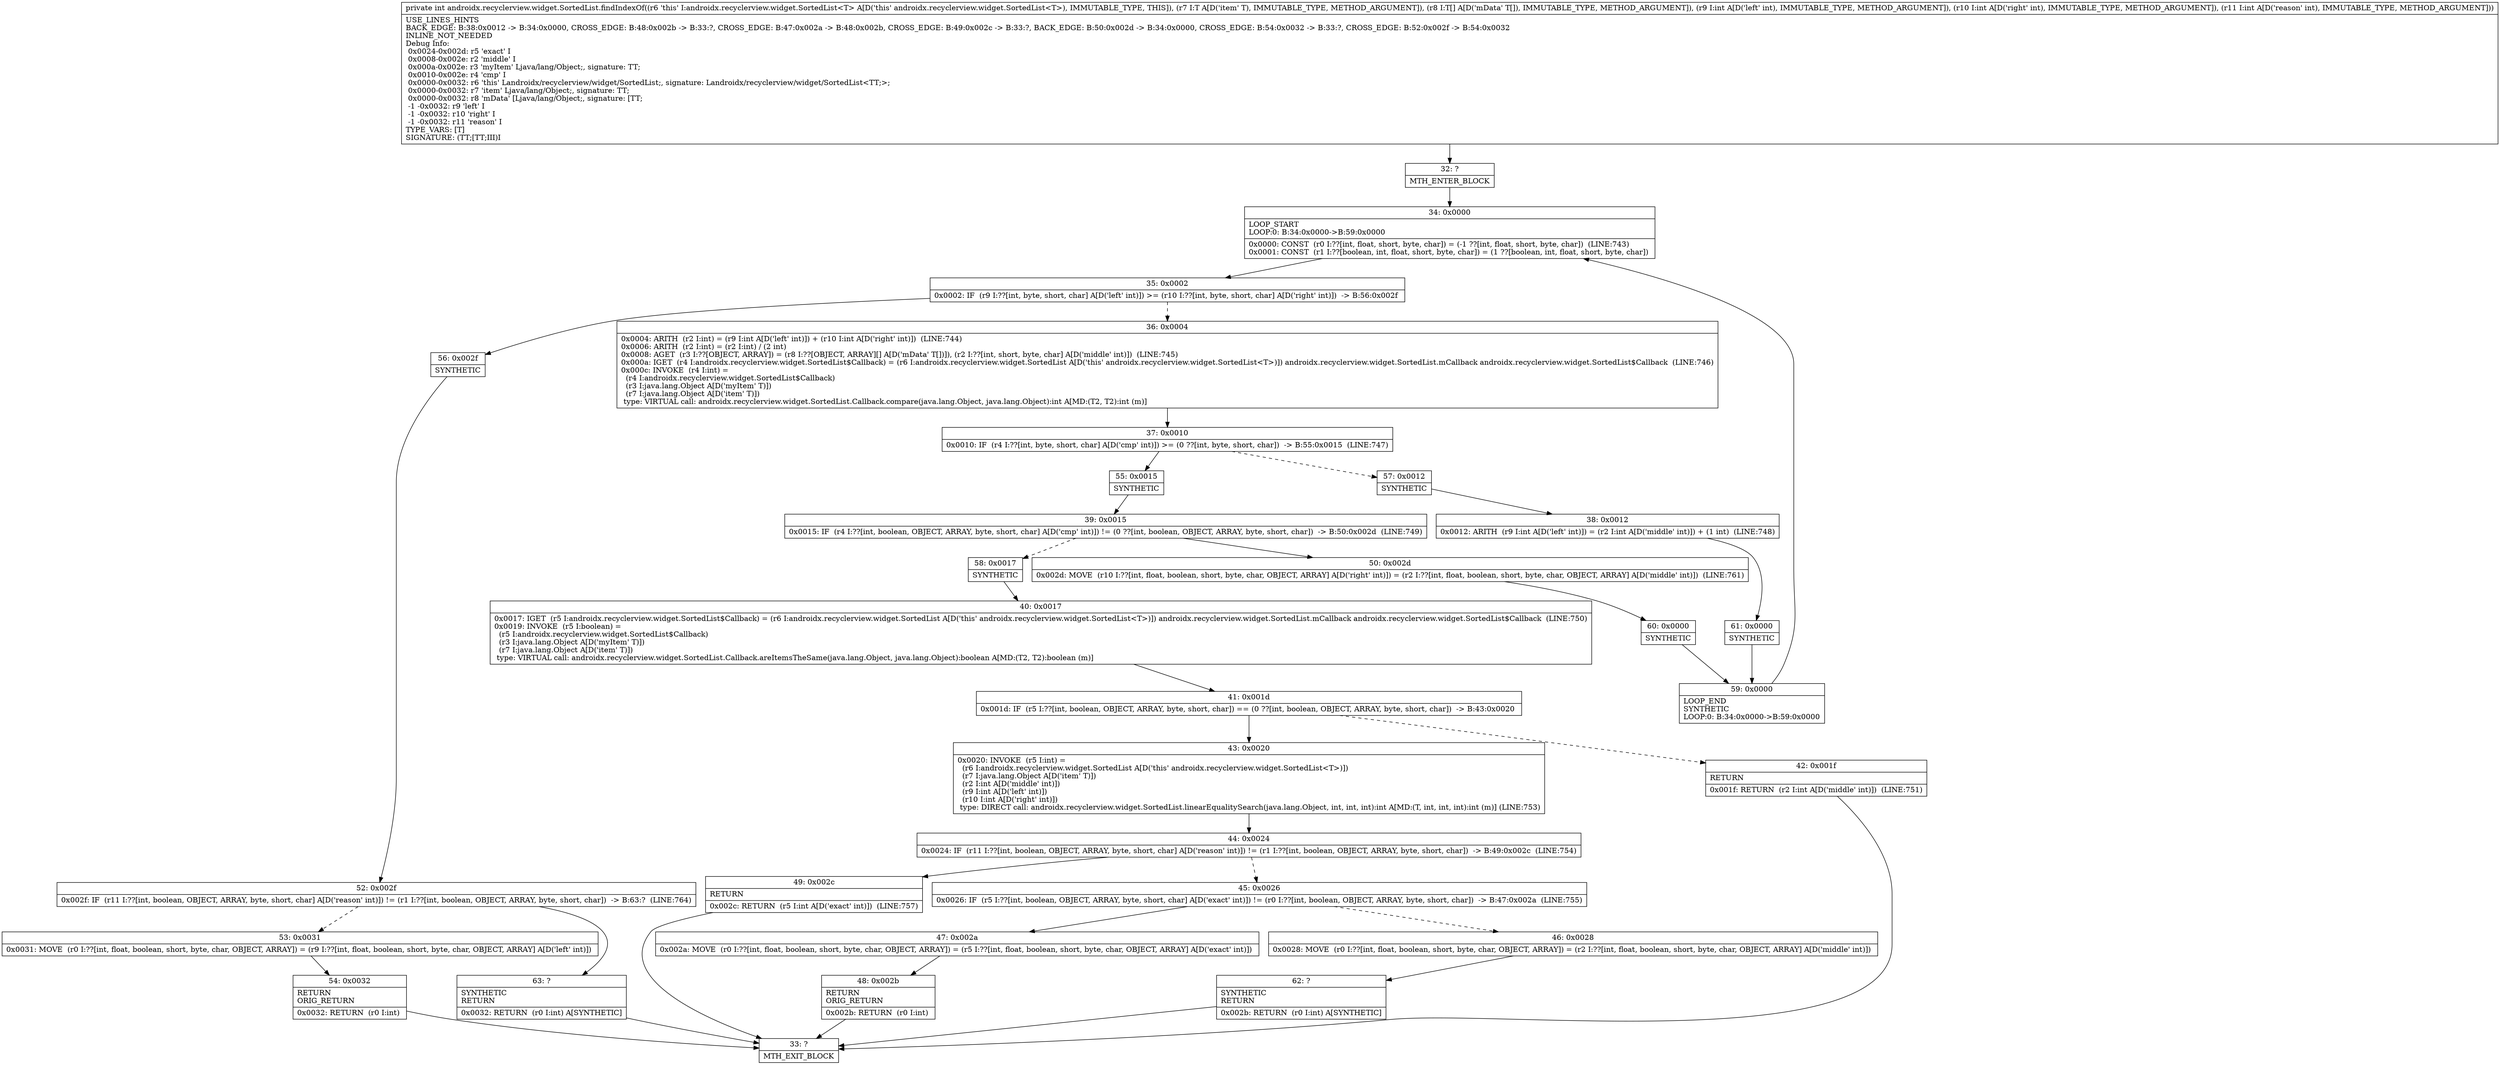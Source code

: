 digraph "CFG forandroidx.recyclerview.widget.SortedList.findIndexOf(Ljava\/lang\/Object;[Ljava\/lang\/Object;III)I" {
Node_32 [shape=record,label="{32\:\ ?|MTH_ENTER_BLOCK\l}"];
Node_34 [shape=record,label="{34\:\ 0x0000|LOOP_START\lLOOP:0: B:34:0x0000\-\>B:59:0x0000\l|0x0000: CONST  (r0 I:??[int, float, short, byte, char]) = (\-1 ??[int, float, short, byte, char])  (LINE:743)\l0x0001: CONST  (r1 I:??[boolean, int, float, short, byte, char]) = (1 ??[boolean, int, float, short, byte, char]) \l}"];
Node_35 [shape=record,label="{35\:\ 0x0002|0x0002: IF  (r9 I:??[int, byte, short, char] A[D('left' int)]) \>= (r10 I:??[int, byte, short, char] A[D('right' int)])  \-\> B:56:0x002f \l}"];
Node_36 [shape=record,label="{36\:\ 0x0004|0x0004: ARITH  (r2 I:int) = (r9 I:int A[D('left' int)]) + (r10 I:int A[D('right' int)])  (LINE:744)\l0x0006: ARITH  (r2 I:int) = (r2 I:int) \/ (2 int) \l0x0008: AGET  (r3 I:??[OBJECT, ARRAY]) = (r8 I:??[OBJECT, ARRAY][] A[D('mData' T[])]), (r2 I:??[int, short, byte, char] A[D('middle' int)])  (LINE:745)\l0x000a: IGET  (r4 I:androidx.recyclerview.widget.SortedList$Callback) = (r6 I:androidx.recyclerview.widget.SortedList A[D('this' androidx.recyclerview.widget.SortedList\<T\>)]) androidx.recyclerview.widget.SortedList.mCallback androidx.recyclerview.widget.SortedList$Callback  (LINE:746)\l0x000c: INVOKE  (r4 I:int) = \l  (r4 I:androidx.recyclerview.widget.SortedList$Callback)\l  (r3 I:java.lang.Object A[D('myItem' T)])\l  (r7 I:java.lang.Object A[D('item' T)])\l type: VIRTUAL call: androidx.recyclerview.widget.SortedList.Callback.compare(java.lang.Object, java.lang.Object):int A[MD:(T2, T2):int (m)]\l}"];
Node_37 [shape=record,label="{37\:\ 0x0010|0x0010: IF  (r4 I:??[int, byte, short, char] A[D('cmp' int)]) \>= (0 ??[int, byte, short, char])  \-\> B:55:0x0015  (LINE:747)\l}"];
Node_55 [shape=record,label="{55\:\ 0x0015|SYNTHETIC\l}"];
Node_39 [shape=record,label="{39\:\ 0x0015|0x0015: IF  (r4 I:??[int, boolean, OBJECT, ARRAY, byte, short, char] A[D('cmp' int)]) != (0 ??[int, boolean, OBJECT, ARRAY, byte, short, char])  \-\> B:50:0x002d  (LINE:749)\l}"];
Node_50 [shape=record,label="{50\:\ 0x002d|0x002d: MOVE  (r10 I:??[int, float, boolean, short, byte, char, OBJECT, ARRAY] A[D('right' int)]) = (r2 I:??[int, float, boolean, short, byte, char, OBJECT, ARRAY] A[D('middle' int)])  (LINE:761)\l}"];
Node_60 [shape=record,label="{60\:\ 0x0000|SYNTHETIC\l}"];
Node_59 [shape=record,label="{59\:\ 0x0000|LOOP_END\lSYNTHETIC\lLOOP:0: B:34:0x0000\-\>B:59:0x0000\l}"];
Node_58 [shape=record,label="{58\:\ 0x0017|SYNTHETIC\l}"];
Node_40 [shape=record,label="{40\:\ 0x0017|0x0017: IGET  (r5 I:androidx.recyclerview.widget.SortedList$Callback) = (r6 I:androidx.recyclerview.widget.SortedList A[D('this' androidx.recyclerview.widget.SortedList\<T\>)]) androidx.recyclerview.widget.SortedList.mCallback androidx.recyclerview.widget.SortedList$Callback  (LINE:750)\l0x0019: INVOKE  (r5 I:boolean) = \l  (r5 I:androidx.recyclerview.widget.SortedList$Callback)\l  (r3 I:java.lang.Object A[D('myItem' T)])\l  (r7 I:java.lang.Object A[D('item' T)])\l type: VIRTUAL call: androidx.recyclerview.widget.SortedList.Callback.areItemsTheSame(java.lang.Object, java.lang.Object):boolean A[MD:(T2, T2):boolean (m)]\l}"];
Node_41 [shape=record,label="{41\:\ 0x001d|0x001d: IF  (r5 I:??[int, boolean, OBJECT, ARRAY, byte, short, char]) == (0 ??[int, boolean, OBJECT, ARRAY, byte, short, char])  \-\> B:43:0x0020 \l}"];
Node_42 [shape=record,label="{42\:\ 0x001f|RETURN\l|0x001f: RETURN  (r2 I:int A[D('middle' int)])  (LINE:751)\l}"];
Node_33 [shape=record,label="{33\:\ ?|MTH_EXIT_BLOCK\l}"];
Node_43 [shape=record,label="{43\:\ 0x0020|0x0020: INVOKE  (r5 I:int) = \l  (r6 I:androidx.recyclerview.widget.SortedList A[D('this' androidx.recyclerview.widget.SortedList\<T\>)])\l  (r7 I:java.lang.Object A[D('item' T)])\l  (r2 I:int A[D('middle' int)])\l  (r9 I:int A[D('left' int)])\l  (r10 I:int A[D('right' int)])\l type: DIRECT call: androidx.recyclerview.widget.SortedList.linearEqualitySearch(java.lang.Object, int, int, int):int A[MD:(T, int, int, int):int (m)] (LINE:753)\l}"];
Node_44 [shape=record,label="{44\:\ 0x0024|0x0024: IF  (r11 I:??[int, boolean, OBJECT, ARRAY, byte, short, char] A[D('reason' int)]) != (r1 I:??[int, boolean, OBJECT, ARRAY, byte, short, char])  \-\> B:49:0x002c  (LINE:754)\l}"];
Node_45 [shape=record,label="{45\:\ 0x0026|0x0026: IF  (r5 I:??[int, boolean, OBJECT, ARRAY, byte, short, char] A[D('exact' int)]) != (r0 I:??[int, boolean, OBJECT, ARRAY, byte, short, char])  \-\> B:47:0x002a  (LINE:755)\l}"];
Node_46 [shape=record,label="{46\:\ 0x0028|0x0028: MOVE  (r0 I:??[int, float, boolean, short, byte, char, OBJECT, ARRAY]) = (r2 I:??[int, float, boolean, short, byte, char, OBJECT, ARRAY] A[D('middle' int)]) \l}"];
Node_62 [shape=record,label="{62\:\ ?|SYNTHETIC\lRETURN\l|0x002b: RETURN  (r0 I:int) A[SYNTHETIC]\l}"];
Node_47 [shape=record,label="{47\:\ 0x002a|0x002a: MOVE  (r0 I:??[int, float, boolean, short, byte, char, OBJECT, ARRAY]) = (r5 I:??[int, float, boolean, short, byte, char, OBJECT, ARRAY] A[D('exact' int)]) \l}"];
Node_48 [shape=record,label="{48\:\ 0x002b|RETURN\lORIG_RETURN\l|0x002b: RETURN  (r0 I:int) \l}"];
Node_49 [shape=record,label="{49\:\ 0x002c|RETURN\l|0x002c: RETURN  (r5 I:int A[D('exact' int)])  (LINE:757)\l}"];
Node_57 [shape=record,label="{57\:\ 0x0012|SYNTHETIC\l}"];
Node_38 [shape=record,label="{38\:\ 0x0012|0x0012: ARITH  (r9 I:int A[D('left' int)]) = (r2 I:int A[D('middle' int)]) + (1 int)  (LINE:748)\l}"];
Node_61 [shape=record,label="{61\:\ 0x0000|SYNTHETIC\l}"];
Node_56 [shape=record,label="{56\:\ 0x002f|SYNTHETIC\l}"];
Node_52 [shape=record,label="{52\:\ 0x002f|0x002f: IF  (r11 I:??[int, boolean, OBJECT, ARRAY, byte, short, char] A[D('reason' int)]) != (r1 I:??[int, boolean, OBJECT, ARRAY, byte, short, char])  \-\> B:63:?  (LINE:764)\l}"];
Node_53 [shape=record,label="{53\:\ 0x0031|0x0031: MOVE  (r0 I:??[int, float, boolean, short, byte, char, OBJECT, ARRAY]) = (r9 I:??[int, float, boolean, short, byte, char, OBJECT, ARRAY] A[D('left' int)]) \l}"];
Node_54 [shape=record,label="{54\:\ 0x0032|RETURN\lORIG_RETURN\l|0x0032: RETURN  (r0 I:int) \l}"];
Node_63 [shape=record,label="{63\:\ ?|SYNTHETIC\lRETURN\l|0x0032: RETURN  (r0 I:int) A[SYNTHETIC]\l}"];
MethodNode[shape=record,label="{private int androidx.recyclerview.widget.SortedList.findIndexOf((r6 'this' I:androidx.recyclerview.widget.SortedList\<T\> A[D('this' androidx.recyclerview.widget.SortedList\<T\>), IMMUTABLE_TYPE, THIS]), (r7 I:T A[D('item' T), IMMUTABLE_TYPE, METHOD_ARGUMENT]), (r8 I:T[] A[D('mData' T[]), IMMUTABLE_TYPE, METHOD_ARGUMENT]), (r9 I:int A[D('left' int), IMMUTABLE_TYPE, METHOD_ARGUMENT]), (r10 I:int A[D('right' int), IMMUTABLE_TYPE, METHOD_ARGUMENT]), (r11 I:int A[D('reason' int), IMMUTABLE_TYPE, METHOD_ARGUMENT]))  | USE_LINES_HINTS\lBACK_EDGE: B:38:0x0012 \-\> B:34:0x0000, CROSS_EDGE: B:48:0x002b \-\> B:33:?, CROSS_EDGE: B:47:0x002a \-\> B:48:0x002b, CROSS_EDGE: B:49:0x002c \-\> B:33:?, BACK_EDGE: B:50:0x002d \-\> B:34:0x0000, CROSS_EDGE: B:54:0x0032 \-\> B:33:?, CROSS_EDGE: B:52:0x002f \-\> B:54:0x0032\lINLINE_NOT_NEEDED\lDebug Info:\l  0x0024\-0x002d: r5 'exact' I\l  0x0008\-0x002e: r2 'middle' I\l  0x000a\-0x002e: r3 'myItem' Ljava\/lang\/Object;, signature: TT;\l  0x0010\-0x002e: r4 'cmp' I\l  0x0000\-0x0032: r6 'this' Landroidx\/recyclerview\/widget\/SortedList;, signature: Landroidx\/recyclerview\/widget\/SortedList\<TT;\>;\l  0x0000\-0x0032: r7 'item' Ljava\/lang\/Object;, signature: TT;\l  0x0000\-0x0032: r8 'mData' [Ljava\/lang\/Object;, signature: [TT;\l  \-1 \-0x0032: r9 'left' I\l  \-1 \-0x0032: r10 'right' I\l  \-1 \-0x0032: r11 'reason' I\lTYPE_VARS: [T]\lSIGNATURE: (TT;[TT;III)I\l}"];
MethodNode -> Node_32;Node_32 -> Node_34;
Node_34 -> Node_35;
Node_35 -> Node_36[style=dashed];
Node_35 -> Node_56;
Node_36 -> Node_37;
Node_37 -> Node_55;
Node_37 -> Node_57[style=dashed];
Node_55 -> Node_39;
Node_39 -> Node_50;
Node_39 -> Node_58[style=dashed];
Node_50 -> Node_60;
Node_60 -> Node_59;
Node_59 -> Node_34;
Node_58 -> Node_40;
Node_40 -> Node_41;
Node_41 -> Node_42[style=dashed];
Node_41 -> Node_43;
Node_42 -> Node_33;
Node_43 -> Node_44;
Node_44 -> Node_45[style=dashed];
Node_44 -> Node_49;
Node_45 -> Node_46[style=dashed];
Node_45 -> Node_47;
Node_46 -> Node_62;
Node_62 -> Node_33;
Node_47 -> Node_48;
Node_48 -> Node_33;
Node_49 -> Node_33;
Node_57 -> Node_38;
Node_38 -> Node_61;
Node_61 -> Node_59;
Node_56 -> Node_52;
Node_52 -> Node_53[style=dashed];
Node_52 -> Node_63;
Node_53 -> Node_54;
Node_54 -> Node_33;
Node_63 -> Node_33;
}

